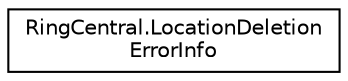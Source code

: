 digraph "Graphical Class Hierarchy"
{
 // LATEX_PDF_SIZE
  edge [fontname="Helvetica",fontsize="10",labelfontname="Helvetica",labelfontsize="10"];
  node [fontname="Helvetica",fontsize="10",shape=record];
  rankdir="LR";
  Node0 [label="RingCentral.LocationDeletion\lErrorInfo",height=0.2,width=0.4,color="black", fillcolor="white", style="filled",URL="$classRingCentral_1_1LocationDeletionErrorInfo.html",tooltip=" "];
}
